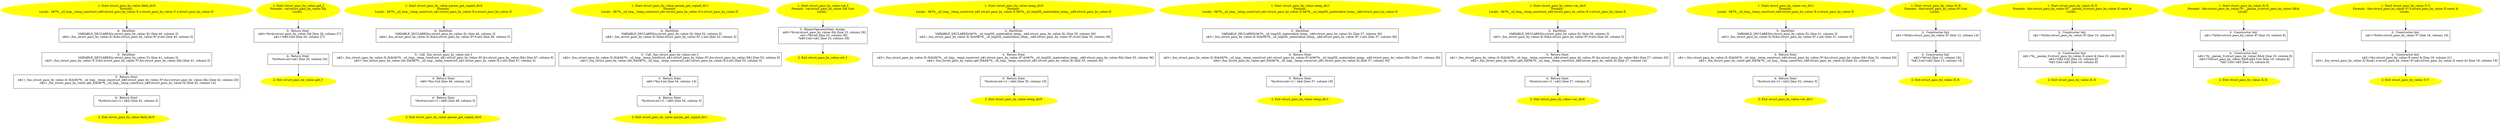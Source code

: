 /* @generated */
digraph cfg {
"field_div0#struct_pass_by_value#1.309f906a63458fd1_1" [label="1: Start struct_pass_by_value::field_div0\nFormals: \nLocals:  0$?%__sil_tmp__temp_construct_n$0:struct_pass_by_value::X y:struct_pass_by_value::Y x:struct_pass_by_value::X \n  " color=yellow style=filled]
	

	 "field_div0#struct_pass_by_value#1.309f906a63458fd1_1" -> "field_div0#struct_pass_by_value#1.309f906a63458fd1_6" ;
"field_div0#struct_pass_by_value#1.309f906a63458fd1_2" [label="2: Exit struct_pass_by_value::field_div0 \n  " color=yellow style=filled]
	

"field_div0#struct_pass_by_value#1.309f906a63458fd1_3" [label="3:  Return Stmt \n   n$1=_fun_struct_pass_by_value::X::X(&0$?%__sil_tmp__temp_construct_n$0:struct_pass_by_value::X*,&y.x:struct_pass_by_value::X&) [line 42, column 20]\n  n$2=_fun_struct_pass_by_value::get_f(&0$?%__sil_tmp__temp_construct_n$0:struct_pass_by_value::X) [line 42, column 14]\n " shape="box"]
	

	 "field_div0#struct_pass_by_value#1.309f906a63458fd1_3" -> "field_div0#struct_pass_by_value#1.309f906a63458fd1_4" ;
"field_div0#struct_pass_by_value#1.309f906a63458fd1_4" [label="4:  Return Stmt \n   *&return:int=(1 / n$2) [line 42, column 3]\n " shape="box"]
	

	 "field_div0#struct_pass_by_value#1.309f906a63458fd1_4" -> "field_div0#struct_pass_by_value#1.309f906a63458fd1_2" ;
"field_div0#struct_pass_by_value#1.309f906a63458fd1_5" [label="5:  DeclStmt \n   VARIABLE_DECLARED(y:struct_pass_by_value::Y); [line 41, column 3]\n  n$3=_fun_struct_pass_by_value::Y::Y(&y:struct_pass_by_value::Y*,&x:struct_pass_by_value::X&) [line 41, column 5]\n " shape="box"]
	

	 "field_div0#struct_pass_by_value#1.309f906a63458fd1_5" -> "field_div0#struct_pass_by_value#1.309f906a63458fd1_3" ;
"field_div0#struct_pass_by_value#1.309f906a63458fd1_6" [label="6:  DeclStmt \n   VARIABLE_DECLARED(x:struct_pass_by_value::X); [line 40, column 3]\n  n$4=_fun_struct_pass_by_value::X::X(&x:struct_pass_by_value::X*,0:int) [line 40, column 5]\n " shape="box"]
	

	 "field_div0#struct_pass_by_value#1.309f906a63458fd1_6" -> "field_div0#struct_pass_by_value#1.309f906a63458fd1_5" ;
"get_f#struct_pass_by_value#169011.e181cdd22ed5b9b1_1" [label="1: Start struct_pass_by_value::get_f\nFormals:  val:struct_pass_by_value::X&\nLocals:  \n  " color=yellow style=filled]
	

	 "get_f#struct_pass_by_value#169011.e181cdd22ed5b9b1_1" -> "get_f#struct_pass_by_value#169011.e181cdd22ed5b9b1_3" ;
"get_f#struct_pass_by_value#169011.e181cdd22ed5b9b1_2" [label="2: Exit struct_pass_by_value::get_f \n  " color=yellow style=filled]
	

"get_f#struct_pass_by_value#169011.e181cdd22ed5b9b1_3" [label="3:  Return Stmt \n   n$0=*&val:struct_pass_by_value::X& [line 20, column 27]\n  n$1=*n$0.f:int [line 20, column 27]\n " shape="box"]
	

	 "get_f#struct_pass_by_value#169011.e181cdd22ed5b9b1_3" -> "get_f#struct_pass_by_value#169011.e181cdd22ed5b9b1_4" ;
"get_f#struct_pass_by_value#169011.e181cdd22ed5b9b1_4" [label="4:  Return Stmt \n   *&return:int=n$1 [line 20, column 20]\n " shape="box"]
	

	 "get_f#struct_pass_by_value#169011.e181cdd22ed5b9b1_4" -> "get_f#struct_pass_by_value#169011.e181cdd22ed5b9b1_2" ;
"param_get_copied_div0#struct_pass.a9ecc5bcf15beb35_1" [label="1: Start struct_pass_by_value::param_get_copied_div0\nFormals: \nLocals:  0$?%__sil_tmp__temp_construct_n$1:struct_pass_by_value::X x:struct_pass_by_value::X \n  " color=yellow style=filled]
	

	 "param_get_copied_div0#struct_pass.a9ecc5bcf15beb35_1" -> "param_get_copied_div0#struct_pass.a9ecc5bcf15beb35_6" ;
"param_get_copied_div0#struct_pass.a9ecc5bcf15beb35_2" [label="2: Exit struct_pass_by_value::param_get_copied_div0 \n  " color=yellow style=filled]
	

"param_get_copied_div0#struct_pass.a9ecc5bcf15beb35_3" [label="3:  Return Stmt \n   n$0=*&x.f:int [line 48, column 14]\n " shape="box"]
	

	 "param_get_copied_div0#struct_pass.a9ecc5bcf15beb35_3" -> "param_get_copied_div0#struct_pass.a9ecc5bcf15beb35_4" ;
"param_get_copied_div0#struct_pass.a9ecc5bcf15beb35_4" [label="4:  Return Stmt \n   *&return:int=(1 / n$0) [line 48, column 3]\n " shape="box"]
	

	 "param_get_copied_div0#struct_pass.a9ecc5bcf15beb35_4" -> "param_get_copied_div0#struct_pass.a9ecc5bcf15beb35_2" ;
"param_get_copied_div0#struct_pass.a9ecc5bcf15beb35_5" [label="5:  Call _fun_struct_pass_by_value::set_f \n   n$2=_fun_struct_pass_by_value::X::X(&0$?%__sil_tmp__temp_construct_n$1:struct_pass_by_value::X*,&x:struct_pass_by_value::X&) [line 47, column 9]\n  n$3=_fun_struct_pass_by_value::set_f(&0$?%__sil_tmp__temp_construct_n$1:struct_pass_by_value::X,1:int) [line 47, column 3]\n " shape="box"]
	

	 "param_get_copied_div0#struct_pass.a9ecc5bcf15beb35_5" -> "param_get_copied_div0#struct_pass.a9ecc5bcf15beb35_3" ;
"param_get_copied_div0#struct_pass.a9ecc5bcf15beb35_6" [label="6:  DeclStmt \n   VARIABLE_DECLARED(x:struct_pass_by_value::X); [line 46, column 3]\n  n$4=_fun_struct_pass_by_value::X::X(&x:struct_pass_by_value::X*,0:int) [line 46, column 5]\n " shape="box"]
	

	 "param_get_copied_div0#struct_pass.a9ecc5bcf15beb35_6" -> "param_get_copied_div0#struct_pass.a9ecc5bcf15beb35_5" ;
"param_get_copied_div1#struct_pass.58ffd03114defd7d_1" [label="1: Start struct_pass_by_value::param_get_copied_div1\nFormals: \nLocals:  0$?%__sil_tmp__temp_construct_n$1:struct_pass_by_value::X x:struct_pass_by_value::X \n  " color=yellow style=filled]
	

	 "param_get_copied_div1#struct_pass.58ffd03114defd7d_1" -> "param_get_copied_div1#struct_pass.58ffd03114defd7d_6" ;
"param_get_copied_div1#struct_pass.58ffd03114defd7d_2" [label="2: Exit struct_pass_by_value::param_get_copied_div1 \n  " color=yellow style=filled]
	

"param_get_copied_div1#struct_pass.58ffd03114defd7d_3" [label="3:  Return Stmt \n   n$0=*&x.f:int [line 54, column 14]\n " shape="box"]
	

	 "param_get_copied_div1#struct_pass.58ffd03114defd7d_3" -> "param_get_copied_div1#struct_pass.58ffd03114defd7d_4" ;
"param_get_copied_div1#struct_pass.58ffd03114defd7d_4" [label="4:  Return Stmt \n   *&return:int=(1 / n$0) [line 54, column 3]\n " shape="box"]
	

	 "param_get_copied_div1#struct_pass.58ffd03114defd7d_4" -> "param_get_copied_div1#struct_pass.58ffd03114defd7d_2" ;
"param_get_copied_div1#struct_pass.58ffd03114defd7d_5" [label="5:  Call _fun_struct_pass_by_value::set_f \n   n$2=_fun_struct_pass_by_value::X::X(&0$?%__sil_tmp__temp_construct_n$1:struct_pass_by_value::X*,&x:struct_pass_by_value::X&) [line 53, column 9]\n  n$3=_fun_struct_pass_by_value::set_f(&0$?%__sil_tmp__temp_construct_n$1:struct_pass_by_value::X,0:int) [line 53, column 3]\n " shape="box"]
	

	 "param_get_copied_div1#struct_pass.58ffd03114defd7d_5" -> "param_get_copied_div1#struct_pass.58ffd03114defd7d_3" ;
"param_get_copied_div1#struct_pass.58ffd03114defd7d_6" [label="6:  DeclStmt \n   VARIABLE_DECLARED(x:struct_pass_by_value::X); [line 52, column 3]\n  n$4=_fun_struct_pass_by_value::X::X(&x:struct_pass_by_value::X*,1:int) [line 52, column 5]\n " shape="box"]
	

	 "param_get_copied_div1#struct_pass.58ffd03114defd7d_6" -> "param_get_copied_div1#struct_pass.58ffd03114defd7d_5" ;
"set_f#struct_pass_by_value#449985.3244dc0de9a72d4e_1" [label="1: Start struct_pass_by_value::set_f\nFormals:  val:struct_pass_by_value::X& f:int\nLocals:  \n  " color=yellow style=filled]
	

	 "set_f#struct_pass_by_value#449985.3244dc0de9a72d4e_1" -> "set_f#struct_pass_by_value#449985.3244dc0de9a72d4e_3" ;
"set_f#struct_pass_by_value#449985.3244dc0de9a72d4e_2" [label="2: Exit struct_pass_by_value::set_f \n  " color=yellow style=filled]
	

"set_f#struct_pass_by_value#449985.3244dc0de9a72d4e_3" [label="3:  BinaryOperatorStmt: Assign \n   n$0=*&val:struct_pass_by_value::X& [line 23, column 28]\n  n$1=*&f:int [line 23, column 36]\n  *n$0.f:int=n$1 [line 23, column 28]\n " shape="box"]
	

	 "set_f#struct_pass_by_value#449985.3244dc0de9a72d4e_3" -> "set_f#struct_pass_by_value#449985.3244dc0de9a72d4e_2" ;
"temp_div0#struct_pass_by_value#12.c8fca64e841f1b13_1" [label="1: Start struct_pass_by_value::temp_div0\nFormals: \nLocals:  0$?%__sil_tmp__temp_construct_n$1:struct_pass_by_value::X 0$?%__sil_tmpSIL_materialize_temp__n$0:struct_pass_by_value::X \n  " color=yellow style=filled]
	

	 "temp_div0#struct_pass_by_value#12.c8fca64e841f1b13_1" -> "temp_div0#struct_pass_by_value#12.c8fca64e841f1b13_3" ;
"temp_div0#struct_pass_by_value#12.c8fca64e841f1b13_2" [label="2: Exit struct_pass_by_value::temp_div0 \n  " color=yellow style=filled]
	

"temp_div0#struct_pass_by_value#12.c8fca64e841f1b13_3" [label="3:  DeclStmt \n   VARIABLE_DECLARED(0$?%__sil_tmpSIL_materialize_temp__n$0:struct_pass_by_value::X); [line 35, column 36]\n  n$2=_fun_struct_pass_by_value::X::X(&0$?%__sil_tmpSIL_materialize_temp__n$0:struct_pass_by_value::X*,0:int) [line 35, column 36]\n " shape="box"]
	

	 "temp_div0#struct_pass_by_value#12.c8fca64e841f1b13_3" -> "temp_div0#struct_pass_by_value#12.c8fca64e841f1b13_4" ;
"temp_div0#struct_pass_by_value#12.c8fca64e841f1b13_4" [label="4:  Return Stmt \n   n$3=_fun_struct_pass_by_value::X::X(&0$?%__sil_tmp__temp_construct_n$1:struct_pass_by_value::X*,&0$?%__sil_tmpSIL_materialize_temp__n$0:struct_pass_by_value::X&) [line 35, column 36]\n  n$4=_fun_struct_pass_by_value::get_f(&0$?%__sil_tmp__temp_construct_n$1:struct_pass_by_value::X) [line 35, column 30]\n " shape="box"]
	

	 "temp_div0#struct_pass_by_value#12.c8fca64e841f1b13_4" -> "temp_div0#struct_pass_by_value#12.c8fca64e841f1b13_5" ;
"temp_div0#struct_pass_by_value#12.c8fca64e841f1b13_5" [label="5:  Return Stmt \n   *&return:int=(1 / n$4) [line 35, column 19]\n " shape="box"]
	

	 "temp_div0#struct_pass_by_value#12.c8fca64e841f1b13_5" -> "temp_div0#struct_pass_by_value#12.c8fca64e841f1b13_2" ;
"temp_div1#struct_pass_by_value#13.11618e43948d09c7_1" [label="1: Start struct_pass_by_value::temp_div1\nFormals: \nLocals:  0$?%__sil_tmp__temp_construct_n$1:struct_pass_by_value::X 0$?%__sil_tmpSIL_materialize_temp__n$0:struct_pass_by_value::X \n  " color=yellow style=filled]
	

	 "temp_div1#struct_pass_by_value#13.11618e43948d09c7_1" -> "temp_div1#struct_pass_by_value#13.11618e43948d09c7_3" ;
"temp_div1#struct_pass_by_value#13.11618e43948d09c7_2" [label="2: Exit struct_pass_by_value::temp_div1 \n  " color=yellow style=filled]
	

"temp_div1#struct_pass_by_value#13.11618e43948d09c7_3" [label="3:  DeclStmt \n   VARIABLE_DECLARED(0$?%__sil_tmpSIL_materialize_temp__n$0:struct_pass_by_value::X); [line 37, column 36]\n  n$2=_fun_struct_pass_by_value::X::X(&0$?%__sil_tmpSIL_materialize_temp__n$0:struct_pass_by_value::X*,1:int) [line 37, column 36]\n " shape="box"]
	

	 "temp_div1#struct_pass_by_value#13.11618e43948d09c7_3" -> "temp_div1#struct_pass_by_value#13.11618e43948d09c7_4" ;
"temp_div1#struct_pass_by_value#13.11618e43948d09c7_4" [label="4:  Return Stmt \n   n$3=_fun_struct_pass_by_value::X::X(&0$?%__sil_tmp__temp_construct_n$1:struct_pass_by_value::X*,&0$?%__sil_tmpSIL_materialize_temp__n$0:struct_pass_by_value::X&) [line 37, column 36]\n  n$4=_fun_struct_pass_by_value::get_f(&0$?%__sil_tmp__temp_construct_n$1:struct_pass_by_value::X) [line 37, column 30]\n " shape="box"]
	

	 "temp_div1#struct_pass_by_value#13.11618e43948d09c7_4" -> "temp_div1#struct_pass_by_value#13.11618e43948d09c7_5" ;
"temp_div1#struct_pass_by_value#13.11618e43948d09c7_5" [label="5:  Return Stmt \n   *&return:int=(1 / n$4) [line 37, column 19]\n " shape="box"]
	

	 "temp_div1#struct_pass_by_value#13.11618e43948d09c7_5" -> "temp_div1#struct_pass_by_value#13.11618e43948d09c7_2" ;
"var_div0#struct_pass_by_value#107.44da929aedf0cdc1_1" [label="1: Start struct_pass_by_value::var_div0\nFormals: \nLocals:  0$?%__sil_tmp__temp_construct_n$0:struct_pass_by_value::X x:struct_pass_by_value::X \n  " color=yellow style=filled]
	

	 "var_div0#struct_pass_by_value#107.44da929aedf0cdc1_1" -> "var_div0#struct_pass_by_value#107.44da929aedf0cdc1_5" ;
"var_div0#struct_pass_by_value#107.44da929aedf0cdc1_2" [label="2: Exit struct_pass_by_value::var_div0 \n  " color=yellow style=filled]
	

"var_div0#struct_pass_by_value#107.44da929aedf0cdc1_3" [label="3:  Return Stmt \n   n$1=_fun_struct_pass_by_value::X::X(&0$?%__sil_tmp__temp_construct_n$0:struct_pass_by_value::X*,&x:struct_pass_by_value::X&) [line 27, column 20]\n  n$2=_fun_struct_pass_by_value::get_f(&0$?%__sil_tmp__temp_construct_n$0:struct_pass_by_value::X) [line 27, column 14]\n " shape="box"]
	

	 "var_div0#struct_pass_by_value#107.44da929aedf0cdc1_3" -> "var_div0#struct_pass_by_value#107.44da929aedf0cdc1_4" ;
"var_div0#struct_pass_by_value#107.44da929aedf0cdc1_4" [label="4:  Return Stmt \n   *&return:int=(1 / n$2) [line 27, column 3]\n " shape="box"]
	

	 "var_div0#struct_pass_by_value#107.44da929aedf0cdc1_4" -> "var_div0#struct_pass_by_value#107.44da929aedf0cdc1_2" ;
"var_div0#struct_pass_by_value#107.44da929aedf0cdc1_5" [label="5:  DeclStmt \n   VARIABLE_DECLARED(x:struct_pass_by_value::X); [line 26, column 3]\n  n$3=_fun_struct_pass_by_value::X::X(&x:struct_pass_by_value::X*,0:int) [line 26, column 5]\n " shape="box"]
	

	 "var_div0#struct_pass_by_value#107.44da929aedf0cdc1_5" -> "var_div0#struct_pass_by_value#107.44da929aedf0cdc1_3" ;
"var_div1#struct_pass_by_value#115.b667f3a6d8153cf4_1" [label="1: Start struct_pass_by_value::var_div1\nFormals: \nLocals:  0$?%__sil_tmp__temp_construct_n$0:struct_pass_by_value::X x:struct_pass_by_value::X \n  " color=yellow style=filled]
	

	 "var_div1#struct_pass_by_value#115.b667f3a6d8153cf4_1" -> "var_div1#struct_pass_by_value#115.b667f3a6d8153cf4_5" ;
"var_div1#struct_pass_by_value#115.b667f3a6d8153cf4_2" [label="2: Exit struct_pass_by_value::var_div1 \n  " color=yellow style=filled]
	

"var_div1#struct_pass_by_value#115.b667f3a6d8153cf4_3" [label="3:  Return Stmt \n   n$1=_fun_struct_pass_by_value::X::X(&0$?%__sil_tmp__temp_construct_n$0:struct_pass_by_value::X*,&x:struct_pass_by_value::X&) [line 32, column 20]\n  n$2=_fun_struct_pass_by_value::get_f(&0$?%__sil_tmp__temp_construct_n$0:struct_pass_by_value::X) [line 32, column 14]\n " shape="box"]
	

	 "var_div1#struct_pass_by_value#115.b667f3a6d8153cf4_3" -> "var_div1#struct_pass_by_value#115.b667f3a6d8153cf4_4" ;
"var_div1#struct_pass_by_value#115.b667f3a6d8153cf4_4" [label="4:  Return Stmt \n   *&return:int=(1 / n$2) [line 32, column 3]\n " shape="box"]
	

	 "var_div1#struct_pass_by_value#115.b667f3a6d8153cf4_4" -> "var_div1#struct_pass_by_value#115.b667f3a6d8153cf4_2" ;
"var_div1#struct_pass_by_value#115.b667f3a6d8153cf4_5" [label="5:  DeclStmt \n   VARIABLE_DECLARED(x:struct_pass_by_value::X); [line 31, column 3]\n  n$3=_fun_struct_pass_by_value::X::X(&x:struct_pass_by_value::X*,1:int) [line 31, column 5]\n " shape="box"]
	

	 "var_div1#struct_pass_by_value#115.b667f3a6d8153cf4_5" -> "var_div1#struct_pass_by_value#115.b667f3a6d8153cf4_3" ;
"X#X#struct_pass_by_value#{1069220.f4e0c763bea81c11_1" [label="1: Start struct_pass_by_value::X::X\nFormals:  this:struct_pass_by_value::X* f:int\nLocals:  \n  " color=yellow style=filled]
	

	 "X#X#struct_pass_by_value#{1069220.f4e0c763bea81c11_1" -> "X#X#struct_pass_by_value#{1069220.f4e0c763bea81c11_3" ;
"X#X#struct_pass_by_value#{1069220.f4e0c763bea81c11_2" [label="2: Exit struct_pass_by_value::X::X \n  " color=yellow style=filled]
	

"X#X#struct_pass_by_value#{1069220.f4e0c763bea81c11_3" [label="3:  Constructor Init \n   n$1=*&this:struct_pass_by_value::X* [line 12, column 14]\n " shape="box"]
	

	 "X#X#struct_pass_by_value#{1069220.f4e0c763bea81c11_3" -> "X#X#struct_pass_by_value#{1069220.f4e0c763bea81c11_4" ;
"X#X#struct_pass_by_value#{1069220.f4e0c763bea81c11_4" [label="4:  Constructor Init \n   n$2=*&f:int [line 12, column 16]\n  *n$1.f:int=n$2 [line 12, column 14]\n " shape="box"]
	

	 "X#X#struct_pass_by_value#{1069220.f4e0c763bea81c11_4" -> "X#X#struct_pass_by_value#{1069220.f4e0c763bea81c11_2" ;
"X#X#struct_pass_by_value#{5791089.f2aa48824a1b44e6_1" [label="1: Start struct_pass_by_value::X::X\nFormals:  this:struct_pass_by_value::X* __param_0:struct_pass_by_value::X const &\nLocals:  \n  " color=yellow style=filled]
	

	 "X#X#struct_pass_by_value#{5791089.f2aa48824a1b44e6_1" -> "X#X#struct_pass_by_value#{5791089.f2aa48824a1b44e6_3" ;
"X#X#struct_pass_by_value#{5791089.f2aa48824a1b44e6_2" [label="2: Exit struct_pass_by_value::X::X \n  " color=yellow style=filled]
	

"X#X#struct_pass_by_value#{5791089.f2aa48824a1b44e6_3" [label="3:  Constructor Init \n   n$1=*&this:struct_pass_by_value::X* [line 10, column 8]\n " shape="box"]
	

	 "X#X#struct_pass_by_value#{5791089.f2aa48824a1b44e6_3" -> "X#X#struct_pass_by_value#{5791089.f2aa48824a1b44e6_4" ;
"X#X#struct_pass_by_value#{5791089.f2aa48824a1b44e6_4" [label="4:  Constructor Init \n   n$2=*&__param_0:struct_pass_by_value::X const & [line 10, column 8]\n  n$3=*n$2.f:int [line 10, column 8]\n  *n$1.f:int=n$3 [line 10, column 8]\n " shape="box"]
	

	 "X#X#struct_pass_by_value#{5791089.f2aa48824a1b44e6_4" -> "X#X#struct_pass_by_value#{5791089.f2aa48824a1b44e6_2" ;
"X#X#struct_pass_by_value#{9877988.71d315dfbaacd91d_1" [label="1: Start struct_pass_by_value::X::X\nFormals:  this:struct_pass_by_value::X* __param_0:struct_pass_by_value::X&&\nLocals:  \n  " color=yellow style=filled]
	

	 "X#X#struct_pass_by_value#{9877988.71d315dfbaacd91d_1" -> "X#X#struct_pass_by_value#{9877988.71d315dfbaacd91d_3" ;
"X#X#struct_pass_by_value#{9877988.71d315dfbaacd91d_2" [label="2: Exit struct_pass_by_value::X::X \n  " color=yellow style=filled]
	

"X#X#struct_pass_by_value#{9877988.71d315dfbaacd91d_3" [label="3:  Constructor Init \n   n$1=*&this:struct_pass_by_value::X* [line 10, column 8]\n " shape="box"]
	

	 "X#X#struct_pass_by_value#{9877988.71d315dfbaacd91d_3" -> "X#X#struct_pass_by_value#{9877988.71d315dfbaacd91d_4" ;
"X#X#struct_pass_by_value#{9877988.71d315dfbaacd91d_4" [label="4:  Constructor Init \n   n$2=*&__param_0:struct_pass_by_value::X&& [line 10, column 8]\n  n$3=*(struct_pass_by_value::X&&)n$2.f:int [line 10, column 8]\n  *n$1.f:int=n$3 [line 10, column 8]\n " shape="box"]
	

	 "X#X#struct_pass_by_value#{9877988.71d315dfbaacd91d_4" -> "X#X#struct_pass_by_value#{9877988.71d315dfbaacd91d_2" ;
"Y#Y#struct_pass_by_value#{6277034.2f8fb67b7b76eaff_1" [label="1: Start struct_pass_by_value::Y::Y\nFormals:  this:struct_pass_by_value::Y* x:struct_pass_by_value::X const &\nLocals:  \n  " color=yellow style=filled]
	

	 "Y#Y#struct_pass_by_value#{6277034.2f8fb67b7b76eaff_1" -> "Y#Y#struct_pass_by_value#{6277034.2f8fb67b7b76eaff_3" ;
"Y#Y#struct_pass_by_value#{6277034.2f8fb67b7b76eaff_2" [label="2: Exit struct_pass_by_value::Y::Y \n  " color=yellow style=filled]
	

"Y#Y#struct_pass_by_value#{6277034.2f8fb67b7b76eaff_3" [label="3:  Constructor Init \n   n$1=*&this:struct_pass_by_value::Y* [line 16, column 19]\n " shape="box"]
	

	 "Y#Y#struct_pass_by_value#{6277034.2f8fb67b7b76eaff_3" -> "Y#Y#struct_pass_by_value#{6277034.2f8fb67b7b76eaff_4" ;
"Y#Y#struct_pass_by_value#{6277034.2f8fb67b7b76eaff_4" [label="4:  Constructor Init \n   n$2=*&x:struct_pass_by_value::X const & [line 16, column 21]\n  n$3=_fun_struct_pass_by_value::X::X(n$1.x:struct_pass_by_value::X*,n$2:struct_pass_by_value::X const &) [line 16, column 19]\n " shape="box"]
	

	 "Y#Y#struct_pass_by_value#{6277034.2f8fb67b7b76eaff_4" -> "Y#Y#struct_pass_by_value#{6277034.2f8fb67b7b76eaff_2" ;
}
